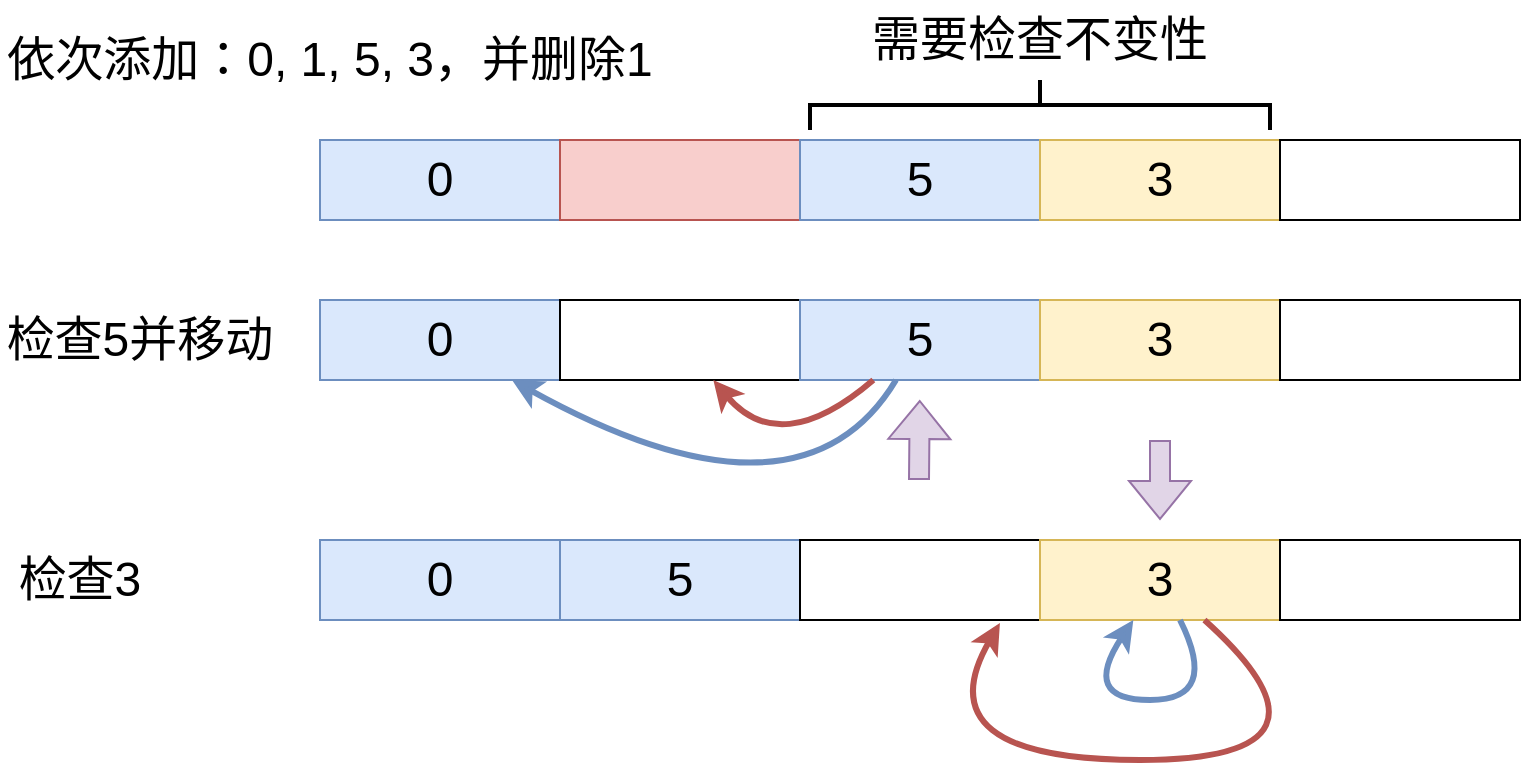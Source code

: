 <mxfile version="22.1.18" type="device">
  <diagram name="第 1 页" id="u6rrRSwh9nr5ayhfOdgh">
    <mxGraphModel dx="1026" dy="653" grid="1" gridSize="10" guides="1" tooltips="1" connect="1" arrows="1" fold="1" page="1" pageScale="1" pageWidth="1600" pageHeight="1200" math="0" shadow="0">
      <root>
        <mxCell id="0" />
        <mxCell id="1" parent="0" />
        <mxCell id="5o7e9KKD32voLEfrzzfy-1" value="0" style="rounded=0;whiteSpace=wrap;html=1;fontSize=24;fillColor=#dae8fc;strokeColor=#6c8ebf;" parent="1" vertex="1">
          <mxGeometry x="320" y="160" width="120" height="40" as="geometry" />
        </mxCell>
        <mxCell id="5o7e9KKD32voLEfrzzfy-2" value="" style="rounded=0;whiteSpace=wrap;html=1;fontSize=24;fillColor=#f8cecc;strokeColor=#b85450;" parent="1" vertex="1">
          <mxGeometry x="440" y="160" width="120" height="40" as="geometry" />
        </mxCell>
        <mxCell id="5o7e9KKD32voLEfrzzfy-4" value="5" style="rounded=0;whiteSpace=wrap;html=1;fontSize=24;fillColor=#dae8fc;strokeColor=#6c8ebf;" parent="1" vertex="1">
          <mxGeometry x="560" y="160" width="120" height="40" as="geometry" />
        </mxCell>
        <mxCell id="5o7e9KKD32voLEfrzzfy-5" value="3" style="rounded=0;whiteSpace=wrap;html=1;fontSize=24;fillColor=#fff2cc;strokeColor=#d6b656;" parent="1" vertex="1">
          <mxGeometry x="680" y="160" width="120" height="40" as="geometry" />
        </mxCell>
        <mxCell id="5o7e9KKD32voLEfrzzfy-6" value="" style="rounded=0;whiteSpace=wrap;html=1;fontSize=24;" parent="1" vertex="1">
          <mxGeometry x="800" y="160" width="120" height="40" as="geometry" />
        </mxCell>
        <mxCell id="5o7e9KKD32voLEfrzzfy-14" value="依次添加：0, 1, 5, 3，并删除1" style="text;html=1;strokeColor=none;fillColor=none;align=center;verticalAlign=middle;whiteSpace=wrap;rounded=0;fontSize=24;" parent="1" vertex="1">
          <mxGeometry x="160" y="100" width="330" height="40" as="geometry" />
        </mxCell>
        <mxCell id="5o7e9KKD32voLEfrzzfy-17" value="检查5并移动" style="text;html=1;strokeColor=none;fillColor=none;align=center;verticalAlign=middle;whiteSpace=wrap;rounded=0;fontSize=24;" parent="1" vertex="1">
          <mxGeometry x="160" y="240" width="140" height="40" as="geometry" />
        </mxCell>
        <mxCell id="5o7e9KKD32voLEfrzzfy-18" value="0" style="rounded=0;whiteSpace=wrap;html=1;fontSize=24;fillColor=#dae8fc;strokeColor=#6c8ebf;" parent="1" vertex="1">
          <mxGeometry x="320" y="240" width="120" height="40" as="geometry" />
        </mxCell>
        <mxCell id="5o7e9KKD32voLEfrzzfy-19" value="" style="rounded=0;whiteSpace=wrap;html=1;fontSize=24;" parent="1" vertex="1">
          <mxGeometry x="440" y="240" width="120" height="40" as="geometry" />
        </mxCell>
        <mxCell id="5o7e9KKD32voLEfrzzfy-20" value="5" style="rounded=0;whiteSpace=wrap;html=1;fontSize=24;fillColor=#dae8fc;strokeColor=#6c8ebf;" parent="1" vertex="1">
          <mxGeometry x="560" y="240" width="120" height="40" as="geometry" />
        </mxCell>
        <mxCell id="5o7e9KKD32voLEfrzzfy-21" value="3" style="rounded=0;whiteSpace=wrap;html=1;fontSize=24;fillColor=#fff2cc;strokeColor=#d6b656;" parent="1" vertex="1">
          <mxGeometry x="680" y="240" width="120" height="40" as="geometry" />
        </mxCell>
        <mxCell id="5o7e9KKD32voLEfrzzfy-22" value="" style="rounded=0;whiteSpace=wrap;html=1;fontSize=24;" parent="1" vertex="1">
          <mxGeometry x="800" y="240" width="120" height="40" as="geometry" />
        </mxCell>
        <mxCell id="x2jImaHiG9optmPPK2Ra-1" value="" style="shape=flexArrow;endArrow=classic;html=1;rounded=0;fillColor=#e1d5e7;strokeColor=#9673a6;" parent="1" edge="1">
          <mxGeometry width="50" height="50" relative="1" as="geometry">
            <mxPoint x="619.5" y="330" as="sourcePoint" />
            <mxPoint x="619.87" y="290" as="targetPoint" />
          </mxGeometry>
        </mxCell>
        <mxCell id="x2jImaHiG9optmPPK2Ra-6" value="" style="curved=1;endArrow=classic;html=1;rounded=0;fillColor=#dae8fc;strokeColor=#6c8ebf;strokeWidth=3;" parent="1" source="5o7e9KKD32voLEfrzzfy-20" target="5o7e9KKD32voLEfrzzfy-18" edge="1">
          <mxGeometry width="50" height="50" relative="1" as="geometry">
            <mxPoint x="480" y="300" as="sourcePoint" />
            <mxPoint x="430" y="350" as="targetPoint" />
            <Array as="points">
              <mxPoint x="560" y="360" />
            </Array>
          </mxGeometry>
        </mxCell>
        <mxCell id="x2jImaHiG9optmPPK2Ra-7" value="" style="curved=1;endArrow=classic;html=1;rounded=0;strokeWidth=3;fillColor=#f8cecc;strokeColor=#b85450;" parent="1" source="5o7e9KKD32voLEfrzzfy-20" target="5o7e9KKD32voLEfrzzfy-19" edge="1">
          <mxGeometry width="50" height="50" relative="1" as="geometry">
            <mxPoint x="586.25" y="270" as="sourcePoint" />
            <mxPoint x="308.25" y="270" as="targetPoint" />
            <Array as="points">
              <mxPoint x="550" y="320" />
            </Array>
          </mxGeometry>
        </mxCell>
        <mxCell id="x2jImaHiG9optmPPK2Ra-9" value="0" style="rounded=0;whiteSpace=wrap;html=1;fontSize=24;fillColor=#dae8fc;strokeColor=#6c8ebf;" parent="1" vertex="1">
          <mxGeometry x="320" y="360" width="120" height="40" as="geometry" />
        </mxCell>
        <mxCell id="x2jImaHiG9optmPPK2Ra-10" value="5" style="rounded=0;whiteSpace=wrap;html=1;fontSize=24;fillColor=#dae8fc;strokeColor=#6c8ebf;" parent="1" vertex="1">
          <mxGeometry x="440" y="360" width="120" height="40" as="geometry" />
        </mxCell>
        <mxCell id="x2jImaHiG9optmPPK2Ra-11" value="" style="rounded=0;whiteSpace=wrap;html=1;fontSize=24;" parent="1" vertex="1">
          <mxGeometry x="560" y="360" width="120" height="40" as="geometry" />
        </mxCell>
        <mxCell id="x2jImaHiG9optmPPK2Ra-12" value="3" style="rounded=0;whiteSpace=wrap;html=1;fontSize=24;fillColor=#fff2cc;strokeColor=#d6b656;" parent="1" vertex="1">
          <mxGeometry x="680" y="360" width="120" height="40" as="geometry" />
        </mxCell>
        <mxCell id="x2jImaHiG9optmPPK2Ra-13" value="" style="rounded=0;whiteSpace=wrap;html=1;fontSize=24;" parent="1" vertex="1">
          <mxGeometry x="800" y="360" width="120" height="40" as="geometry" />
        </mxCell>
        <mxCell id="x2jImaHiG9optmPPK2Ra-16" value="" style="curved=1;endArrow=classic;html=1;rounded=0;fillColor=#dae8fc;strokeColor=#6c8ebf;strokeWidth=3;elbow=vertical;" parent="1" source="x2jImaHiG9optmPPK2Ra-12" target="x2jImaHiG9optmPPK2Ra-12" edge="1">
          <mxGeometry width="50" height="50" relative="1" as="geometry">
            <mxPoint x="758" y="410" as="sourcePoint" />
            <mxPoint x="736.667" y="410" as="targetPoint" />
            <Array as="points">
              <mxPoint x="770" y="440" />
              <mxPoint x="700" y="440" />
            </Array>
          </mxGeometry>
        </mxCell>
        <mxCell id="x2jImaHiG9optmPPK2Ra-17" value="" style="curved=1;endArrow=classic;html=1;rounded=0;strokeWidth=3;fillColor=#f8cecc;strokeColor=#b85450;entryX=0.833;entryY=1.038;entryDx=0;entryDy=0;entryPerimeter=0;" parent="1" source="x2jImaHiG9optmPPK2Ra-12" target="x2jImaHiG9optmPPK2Ra-11" edge="1">
          <mxGeometry width="50" height="50" relative="1" as="geometry">
            <mxPoint x="729.997" y="420" as="sourcePoint" />
            <mxPoint x="629.997" y="420" as="targetPoint" />
            <Array as="points">
              <mxPoint x="840" y="470" />
              <mxPoint x="620" y="470" />
            </Array>
          </mxGeometry>
        </mxCell>
        <mxCell id="x2jImaHiG9optmPPK2Ra-19" value="" style="shape=flexArrow;endArrow=classic;html=1;rounded=0;fillColor=#e1d5e7;strokeColor=#9673a6;" parent="1" edge="1">
          <mxGeometry width="50" height="50" relative="1" as="geometry">
            <mxPoint x="740" y="310" as="sourcePoint" />
            <mxPoint x="740" y="350" as="targetPoint" />
          </mxGeometry>
        </mxCell>
        <mxCell id="x2jImaHiG9optmPPK2Ra-20" value="检查3" style="text;html=1;strokeColor=none;fillColor=none;align=center;verticalAlign=middle;whiteSpace=wrap;rounded=0;fontSize=24;" parent="1" vertex="1">
          <mxGeometry x="160" y="360" width="80" height="40" as="geometry" />
        </mxCell>
        <mxCell id="x2jImaHiG9optmPPK2Ra-21" value="" style="strokeWidth=2;html=1;shape=mxgraph.flowchart.annotation_2;align=left;labelPosition=right;pointerEvents=1;rotation=90;" parent="1" vertex="1">
          <mxGeometry x="667.5" y="27.5" width="25" height="230" as="geometry" />
        </mxCell>
        <mxCell id="x2jImaHiG9optmPPK2Ra-22" value="需要检查不变性" style="text;html=1;strokeColor=none;fillColor=none;align=center;verticalAlign=middle;whiteSpace=wrap;rounded=0;fontSize=24;" parent="1" vertex="1">
          <mxGeometry x="595" y="90" width="170" height="40" as="geometry" />
        </mxCell>
      </root>
    </mxGraphModel>
  </diagram>
</mxfile>
